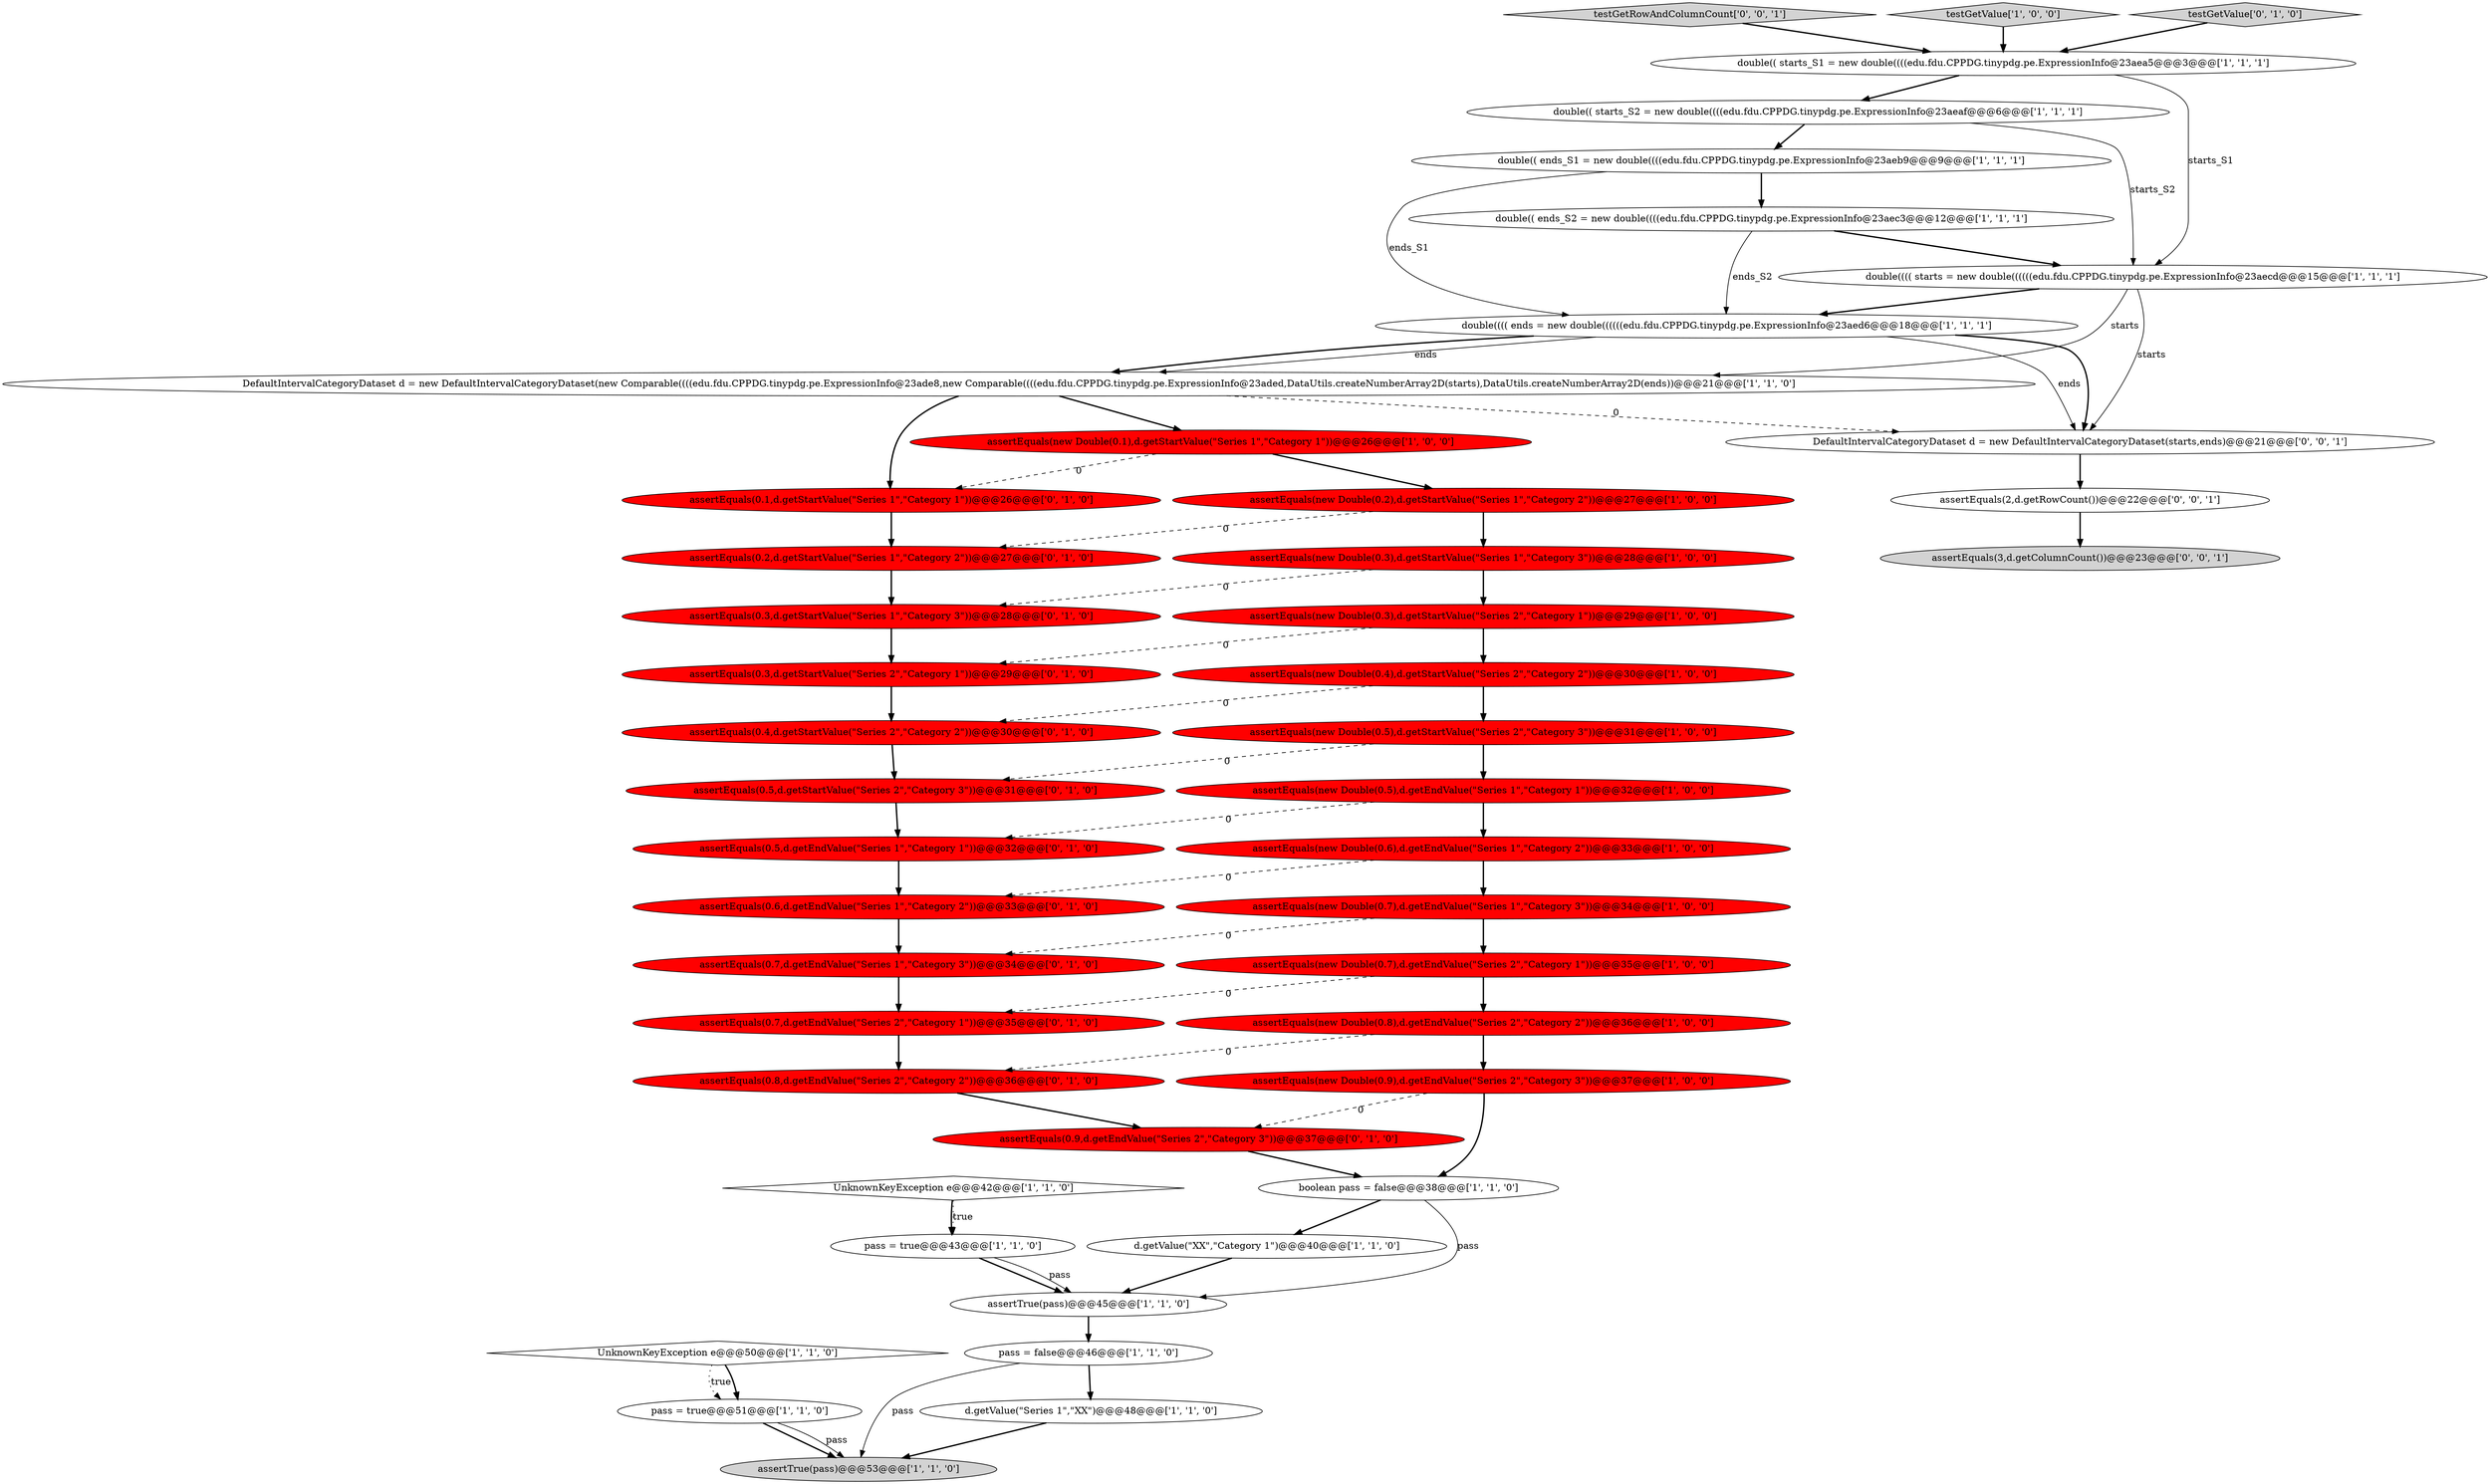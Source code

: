 digraph {
37 [style = filled, label = "assertEquals(0.8,d.getEndValue(\"Series 2\",\"Category 2\"))@@@36@@@['0', '1', '0']", fillcolor = red, shape = ellipse image = "AAA1AAABBB2BBB"];
23 [style = filled, label = "assertEquals(new Double(0.5),d.getEndValue(\"Series 1\",\"Category 1\"))@@@32@@@['1', '0', '0']", fillcolor = red, shape = ellipse image = "AAA1AAABBB1BBB"];
21 [style = filled, label = "assertEquals(new Double(0.3),d.getStartValue(\"Series 1\",\"Category 3\"))@@@28@@@['1', '0', '0']", fillcolor = red, shape = ellipse image = "AAA1AAABBB1BBB"];
46 [style = filled, label = "assertEquals(2,d.getRowCount())@@@22@@@['0', '0', '1']", fillcolor = white, shape = ellipse image = "AAA0AAABBB3BBB"];
16 [style = filled, label = "assertEquals(new Double(0.1),d.getStartValue(\"Series 1\",\"Category 1\"))@@@26@@@['1', '0', '0']", fillcolor = red, shape = ellipse image = "AAA1AAABBB1BBB"];
8 [style = filled, label = "d.getValue(\"XX\",\"Category 1\")@@@40@@@['1', '1', '0']", fillcolor = white, shape = ellipse image = "AAA0AAABBB1BBB"];
39 [style = filled, label = "assertEquals(0.9,d.getEndValue(\"Series 2\",\"Category 3\"))@@@37@@@['0', '1', '0']", fillcolor = red, shape = ellipse image = "AAA1AAABBB2BBB"];
32 [style = filled, label = "assertEquals(0.3,d.getStartValue(\"Series 2\",\"Category 1\"))@@@29@@@['0', '1', '0']", fillcolor = red, shape = ellipse image = "AAA1AAABBB2BBB"];
6 [style = filled, label = "UnknownKeyException e@@@42@@@['1', '1', '0']", fillcolor = white, shape = diamond image = "AAA0AAABBB1BBB"];
24 [style = filled, label = "double(( starts_S2 = new double((((edu.fdu.CPPDG.tinypdg.pe.ExpressionInfo@23aeaf@@@6@@@['1', '1', '1']", fillcolor = white, shape = ellipse image = "AAA0AAABBB1BBB"];
25 [style = filled, label = "double(((( ends = new double((((((edu.fdu.CPPDG.tinypdg.pe.ExpressionInfo@23aed6@@@18@@@['1', '1', '1']", fillcolor = white, shape = ellipse image = "AAA0AAABBB1BBB"];
36 [style = filled, label = "assertEquals(0.3,d.getStartValue(\"Series 1\",\"Category 3\"))@@@28@@@['0', '1', '0']", fillcolor = red, shape = ellipse image = "AAA1AAABBB2BBB"];
30 [style = filled, label = "assertEquals(0.6,d.getEndValue(\"Series 1\",\"Category 2\"))@@@33@@@['0', '1', '0']", fillcolor = red, shape = ellipse image = "AAA1AAABBB2BBB"];
34 [style = filled, label = "assertEquals(0.5,d.getEndValue(\"Series 1\",\"Category 1\"))@@@32@@@['0', '1', '0']", fillcolor = red, shape = ellipse image = "AAA1AAABBB2BBB"];
44 [style = filled, label = "DefaultIntervalCategoryDataset d = new DefaultIntervalCategoryDataset(starts,ends)@@@21@@@['0', '0', '1']", fillcolor = white, shape = ellipse image = "AAA0AAABBB3BBB"];
15 [style = filled, label = "assertEquals(new Double(0.6),d.getEndValue(\"Series 1\",\"Category 2\"))@@@33@@@['1', '0', '0']", fillcolor = red, shape = ellipse image = "AAA1AAABBB1BBB"];
17 [style = filled, label = "assertEquals(new Double(0.2),d.getStartValue(\"Series 1\",\"Category 2\"))@@@27@@@['1', '0', '0']", fillcolor = red, shape = ellipse image = "AAA1AAABBB1BBB"];
28 [style = filled, label = "assertEquals(new Double(0.8),d.getEndValue(\"Series 2\",\"Category 2\"))@@@36@@@['1', '0', '0']", fillcolor = red, shape = ellipse image = "AAA1AAABBB1BBB"];
11 [style = filled, label = "double(( starts_S1 = new double((((edu.fdu.CPPDG.tinypdg.pe.ExpressionInfo@23aea5@@@3@@@['1', '1', '1']", fillcolor = white, shape = ellipse image = "AAA0AAABBB1BBB"];
3 [style = filled, label = "UnknownKeyException e@@@50@@@['1', '1', '0']", fillcolor = white, shape = diamond image = "AAA0AAABBB1BBB"];
35 [style = filled, label = "assertEquals(0.5,d.getStartValue(\"Series 2\",\"Category 3\"))@@@31@@@['0', '1', '0']", fillcolor = red, shape = ellipse image = "AAA1AAABBB2BBB"];
5 [style = filled, label = "assertEquals(new Double(0.9),d.getEndValue(\"Series 2\",\"Category 3\"))@@@37@@@['1', '0', '0']", fillcolor = red, shape = ellipse image = "AAA1AAABBB1BBB"];
14 [style = filled, label = "boolean pass = false@@@38@@@['1', '1', '0']", fillcolor = white, shape = ellipse image = "AAA0AAABBB1BBB"];
19 [style = filled, label = "assertTrue(pass)@@@53@@@['1', '1', '0']", fillcolor = lightgray, shape = ellipse image = "AAA0AAABBB1BBB"];
7 [style = filled, label = "DefaultIntervalCategoryDataset d = new DefaultIntervalCategoryDataset(new Comparable((((edu.fdu.CPPDG.tinypdg.pe.ExpressionInfo@23ade8,new Comparable((((edu.fdu.CPPDG.tinypdg.pe.ExpressionInfo@23aded,DataUtils.createNumberArray2D(starts),DataUtils.createNumberArray2D(ends))@@@21@@@['1', '1', '0']", fillcolor = white, shape = ellipse image = "AAA0AAABBB1BBB"];
41 [style = filled, label = "assertEquals(0.7,d.getEndValue(\"Series 1\",\"Category 3\"))@@@34@@@['0', '1', '0']", fillcolor = red, shape = ellipse image = "AAA1AAABBB2BBB"];
43 [style = filled, label = "testGetRowAndColumnCount['0', '0', '1']", fillcolor = lightgray, shape = diamond image = "AAA0AAABBB3BBB"];
33 [style = filled, label = "assertEquals(0.1,d.getStartValue(\"Series 1\",\"Category 1\"))@@@26@@@['0', '1', '0']", fillcolor = red, shape = ellipse image = "AAA1AAABBB2BBB"];
0 [style = filled, label = "testGetValue['1', '0', '0']", fillcolor = lightgray, shape = diamond image = "AAA0AAABBB1BBB"];
4 [style = filled, label = "assertEquals(new Double(0.5),d.getStartValue(\"Series 2\",\"Category 3\"))@@@31@@@['1', '0', '0']", fillcolor = red, shape = ellipse image = "AAA1AAABBB1BBB"];
40 [style = filled, label = "assertEquals(0.4,d.getStartValue(\"Series 2\",\"Category 2\"))@@@30@@@['0', '1', '0']", fillcolor = red, shape = ellipse image = "AAA1AAABBB2BBB"];
13 [style = filled, label = "assertEquals(new Double(0.4),d.getStartValue(\"Series 2\",\"Category 2\"))@@@30@@@['1', '0', '0']", fillcolor = red, shape = ellipse image = "AAA1AAABBB1BBB"];
27 [style = filled, label = "pass = true@@@43@@@['1', '1', '0']", fillcolor = white, shape = ellipse image = "AAA0AAABBB1BBB"];
9 [style = filled, label = "pass = false@@@46@@@['1', '1', '0']", fillcolor = white, shape = ellipse image = "AAA0AAABBB1BBB"];
1 [style = filled, label = "assertTrue(pass)@@@45@@@['1', '1', '0']", fillcolor = white, shape = ellipse image = "AAA0AAABBB1BBB"];
38 [style = filled, label = "assertEquals(0.7,d.getEndValue(\"Series 2\",\"Category 1\"))@@@35@@@['0', '1', '0']", fillcolor = red, shape = ellipse image = "AAA1AAABBB2BBB"];
45 [style = filled, label = "assertEquals(3,d.getColumnCount())@@@23@@@['0', '0', '1']", fillcolor = lightgray, shape = ellipse image = "AAA0AAABBB3BBB"];
12 [style = filled, label = "assertEquals(new Double(0.3),d.getStartValue(\"Series 2\",\"Category 1\"))@@@29@@@['1', '0', '0']", fillcolor = red, shape = ellipse image = "AAA1AAABBB1BBB"];
22 [style = filled, label = "double(((( starts = new double((((((edu.fdu.CPPDG.tinypdg.pe.ExpressionInfo@23aecd@@@15@@@['1', '1', '1']", fillcolor = white, shape = ellipse image = "AAA0AAABBB1BBB"];
26 [style = filled, label = "assertEquals(new Double(0.7),d.getEndValue(\"Series 1\",\"Category 3\"))@@@34@@@['1', '0', '0']", fillcolor = red, shape = ellipse image = "AAA1AAABBB1BBB"];
29 [style = filled, label = "pass = true@@@51@@@['1', '1', '0']", fillcolor = white, shape = ellipse image = "AAA0AAABBB1BBB"];
31 [style = filled, label = "assertEquals(0.2,d.getStartValue(\"Series 1\",\"Category 2\"))@@@27@@@['0', '1', '0']", fillcolor = red, shape = ellipse image = "AAA1AAABBB2BBB"];
2 [style = filled, label = "double(( ends_S1 = new double((((edu.fdu.CPPDG.tinypdg.pe.ExpressionInfo@23aeb9@@@9@@@['1', '1', '1']", fillcolor = white, shape = ellipse image = "AAA0AAABBB1BBB"];
18 [style = filled, label = "assertEquals(new Double(0.7),d.getEndValue(\"Series 2\",\"Category 1\"))@@@35@@@['1', '0', '0']", fillcolor = red, shape = ellipse image = "AAA1AAABBB1BBB"];
10 [style = filled, label = "d.getValue(\"Series 1\",\"XX\")@@@48@@@['1', '1', '0']", fillcolor = white, shape = ellipse image = "AAA0AAABBB1BBB"];
20 [style = filled, label = "double(( ends_S2 = new double((((edu.fdu.CPPDG.tinypdg.pe.ExpressionInfo@23aec3@@@12@@@['1', '1', '1']", fillcolor = white, shape = ellipse image = "AAA0AAABBB1BBB"];
42 [style = filled, label = "testGetValue['0', '1', '0']", fillcolor = lightgray, shape = diamond image = "AAA0AAABBB2BBB"];
22->25 [style = bold, label=""];
2->20 [style = bold, label=""];
28->5 [style = bold, label=""];
27->1 [style = bold, label=""];
40->35 [style = bold, label=""];
30->41 [style = bold, label=""];
11->22 [style = solid, label="starts_S1"];
23->34 [style = dashed, label="0"];
24->2 [style = bold, label=""];
28->37 [style = dashed, label="0"];
20->25 [style = solid, label="ends_S2"];
3->29 [style = dotted, label="true"];
22->7 [style = solid, label="starts"];
9->19 [style = solid, label="pass"];
10->19 [style = bold, label=""];
12->32 [style = dashed, label="0"];
23->15 [style = bold, label=""];
15->30 [style = dashed, label="0"];
39->14 [style = bold, label=""];
0->11 [style = bold, label=""];
31->36 [style = bold, label=""];
36->32 [style = bold, label=""];
25->7 [style = solid, label="ends"];
5->39 [style = dashed, label="0"];
13->40 [style = dashed, label="0"];
16->17 [style = bold, label=""];
5->14 [style = bold, label=""];
9->10 [style = bold, label=""];
11->24 [style = bold, label=""];
25->7 [style = bold, label=""];
17->31 [style = dashed, label="0"];
18->38 [style = dashed, label="0"];
34->30 [style = bold, label=""];
18->28 [style = bold, label=""];
25->44 [style = bold, label=""];
21->36 [style = dashed, label="0"];
1->9 [style = bold, label=""];
2->25 [style = solid, label="ends_S1"];
26->41 [style = dashed, label="0"];
15->26 [style = bold, label=""];
20->22 [style = bold, label=""];
21->12 [style = bold, label=""];
43->11 [style = bold, label=""];
8->1 [style = bold, label=""];
12->13 [style = bold, label=""];
6->27 [style = bold, label=""];
7->33 [style = bold, label=""];
44->46 [style = bold, label=""];
25->44 [style = solid, label="ends"];
29->19 [style = bold, label=""];
24->22 [style = solid, label="starts_S2"];
38->37 [style = bold, label=""];
42->11 [style = bold, label=""];
29->19 [style = solid, label="pass"];
32->40 [style = bold, label=""];
7->16 [style = bold, label=""];
33->31 [style = bold, label=""];
46->45 [style = bold, label=""];
41->38 [style = bold, label=""];
14->8 [style = bold, label=""];
7->44 [style = dashed, label="0"];
16->33 [style = dashed, label="0"];
6->27 [style = dotted, label="true"];
35->34 [style = bold, label=""];
14->1 [style = solid, label="pass"];
22->44 [style = solid, label="starts"];
17->21 [style = bold, label=""];
4->35 [style = dashed, label="0"];
3->29 [style = bold, label=""];
37->39 [style = bold, label=""];
4->23 [style = bold, label=""];
27->1 [style = solid, label="pass"];
26->18 [style = bold, label=""];
13->4 [style = bold, label=""];
}
